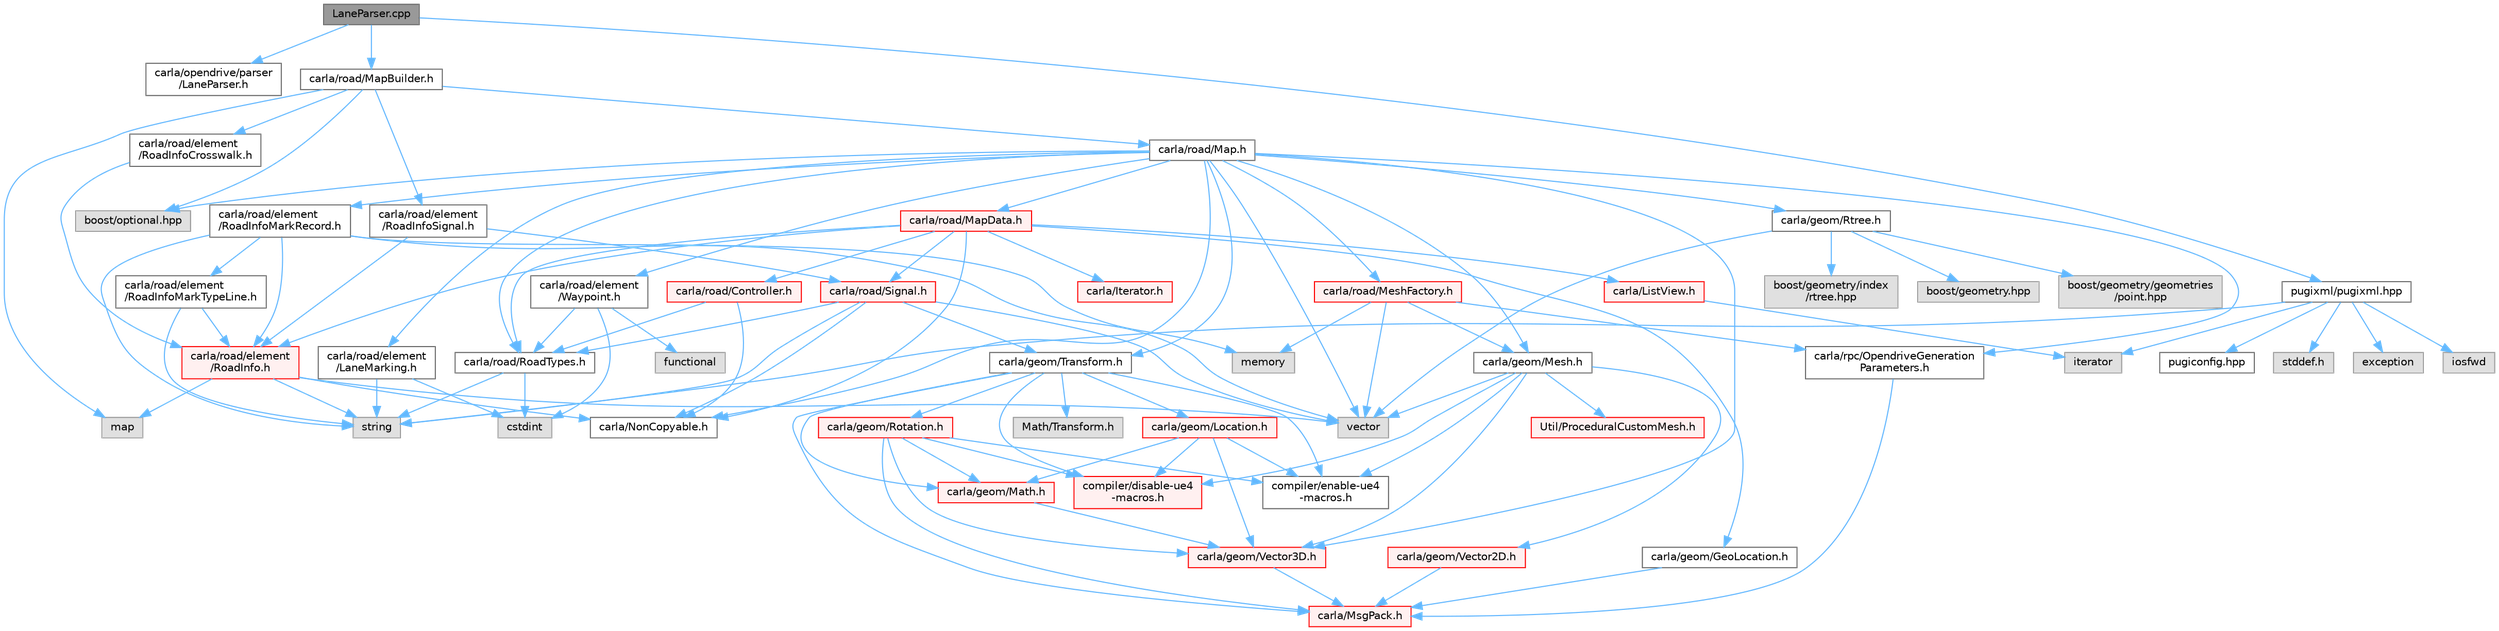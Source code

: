 digraph "LaneParser.cpp"
{
 // INTERACTIVE_SVG=YES
 // LATEX_PDF_SIZE
  bgcolor="transparent";
  edge [fontname=Helvetica,fontsize=10,labelfontname=Helvetica,labelfontsize=10];
  node [fontname=Helvetica,fontsize=10,shape=box,height=0.2,width=0.4];
  Node1 [id="Node000001",label="LaneParser.cpp",height=0.2,width=0.4,color="gray40", fillcolor="grey60", style="filled", fontcolor="black",tooltip=" "];
  Node1 -> Node2 [id="edge1_Node000001_Node000002",color="steelblue1",style="solid",tooltip=" "];
  Node2 [id="Node000002",label="carla/opendrive/parser\l/LaneParser.h",height=0.2,width=0.4,color="grey40", fillcolor="white", style="filled",URL="$d1/d8d/LaneParser_8h.html",tooltip=" "];
  Node1 -> Node3 [id="edge2_Node000001_Node000003",color="steelblue1",style="solid",tooltip=" "];
  Node3 [id="Node000003",label="carla/road/MapBuilder.h",height=0.2,width=0.4,color="grey40", fillcolor="white", style="filled",URL="$de/d3b/MapBuilder_8h.html",tooltip=" "];
  Node3 -> Node4 [id="edge3_Node000003_Node000004",color="steelblue1",style="solid",tooltip=" "];
  Node4 [id="Node000004",label="carla/road/Map.h",height=0.2,width=0.4,color="grey40", fillcolor="white", style="filled",URL="$df/d64/road_2Map_8h.html",tooltip=" "];
  Node4 -> Node5 [id="edge4_Node000004_Node000005",color="steelblue1",style="solid",tooltip=" "];
  Node5 [id="Node000005",label="carla/geom/Mesh.h",height=0.2,width=0.4,color="grey40", fillcolor="white", style="filled",URL="$d9/d31/Mesh_8h.html",tooltip=" "];
  Node5 -> Node6 [id="edge5_Node000005_Node000006",color="steelblue1",style="solid",tooltip=" "];
  Node6 [id="Node000006",label="vector",height=0.2,width=0.4,color="grey60", fillcolor="#E0E0E0", style="filled",tooltip=" "];
  Node5 -> Node7 [id="edge6_Node000005_Node000007",color="steelblue1",style="solid",tooltip=" "];
  Node7 [id="Node000007",label="carla/geom/Vector3D.h",height=0.2,width=0.4,color="red", fillcolor="#FFF0F0", style="filled",URL="$de/d70/geom_2Vector3D_8h.html",tooltip=" "];
  Node7 -> Node8 [id="edge7_Node000007_Node000008",color="steelblue1",style="solid",tooltip=" "];
  Node8 [id="Node000008",label="carla/MsgPack.h",height=0.2,width=0.4,color="red", fillcolor="#FFF0F0", style="filled",URL="$d9/d6f/MsgPack_8h.html",tooltip=" "];
  Node5 -> Node24 [id="edge8_Node000005_Node000024",color="steelblue1",style="solid",tooltip=" "];
  Node24 [id="Node000024",label="carla/geom/Vector2D.h",height=0.2,width=0.4,color="red", fillcolor="#FFF0F0", style="filled",URL="$d7/d26/geom_2Vector2D_8h.html",tooltip=" "];
  Node24 -> Node8 [id="edge9_Node000024_Node000008",color="steelblue1",style="solid",tooltip=" "];
  Node5 -> Node25 [id="edge10_Node000005_Node000025",color="steelblue1",style="solid",tooltip=" "];
  Node25 [id="Node000025",label="compiler/enable-ue4\l-macros.h",height=0.2,width=0.4,color="grey40", fillcolor="white", style="filled",URL="$d9/da2/enable-ue4-macros_8h.html",tooltip=" "];
  Node5 -> Node26 [id="edge11_Node000005_Node000026",color="steelblue1",style="solid",tooltip=" "];
  Node26 [id="Node000026",label="Util/ProceduralCustomMesh.h",height=0.2,width=0.4,color="red", fillcolor="#FFF0F0", style="filled",URL="$d5/d30/ProceduralCustomMesh_8h.html",tooltip=" "];
  Node5 -> Node28 [id="edge12_Node000005_Node000028",color="steelblue1",style="solid",tooltip=" "];
  Node28 [id="Node000028",label="compiler/disable-ue4\l-macros.h",height=0.2,width=0.4,color="red", fillcolor="#FFF0F0", style="filled",URL="$d2/d02/disable-ue4-macros_8h.html",tooltip=" "];
  Node4 -> Node33 [id="edge13_Node000004_Node000033",color="steelblue1",style="solid",tooltip=" "];
  Node33 [id="Node000033",label="carla/geom/Rtree.h",height=0.2,width=0.4,color="grey40", fillcolor="white", style="filled",URL="$d5/d30/Rtree_8h.html",tooltip=" "];
  Node33 -> Node6 [id="edge14_Node000033_Node000006",color="steelblue1",style="solid",tooltip=" "];
  Node33 -> Node34 [id="edge15_Node000033_Node000034",color="steelblue1",style="solid",tooltip=" "];
  Node34 [id="Node000034",label="boost/geometry.hpp",height=0.2,width=0.4,color="grey60", fillcolor="#E0E0E0", style="filled",tooltip=" "];
  Node33 -> Node35 [id="edge16_Node000033_Node000035",color="steelblue1",style="solid",tooltip=" "];
  Node35 [id="Node000035",label="boost/geometry/geometries\l/point.hpp",height=0.2,width=0.4,color="grey60", fillcolor="#E0E0E0", style="filled",tooltip=" "];
  Node33 -> Node36 [id="edge17_Node000033_Node000036",color="steelblue1",style="solid",tooltip=" "];
  Node36 [id="Node000036",label="boost/geometry/index\l/rtree.hpp",height=0.2,width=0.4,color="grey60", fillcolor="#E0E0E0", style="filled",tooltip=" "];
  Node4 -> Node37 [id="edge18_Node000004_Node000037",color="steelblue1",style="solid",tooltip=" "];
  Node37 [id="Node000037",label="carla/geom/Transform.h",height=0.2,width=0.4,color="grey40", fillcolor="white", style="filled",URL="$de/d17/geom_2Transform_8h.html",tooltip=" "];
  Node37 -> Node8 [id="edge19_Node000037_Node000008",color="steelblue1",style="solid",tooltip=" "];
  Node37 -> Node38 [id="edge20_Node000037_Node000038",color="steelblue1",style="solid",tooltip=" "];
  Node38 [id="Node000038",label="carla/geom/Location.h",height=0.2,width=0.4,color="red", fillcolor="#FFF0F0", style="filled",URL="$d9/d8b/geom_2Location_8h.html",tooltip=" "];
  Node38 -> Node7 [id="edge21_Node000038_Node000007",color="steelblue1",style="solid",tooltip=" "];
  Node38 -> Node40 [id="edge22_Node000038_Node000040",color="steelblue1",style="solid",tooltip=" "];
  Node40 [id="Node000040",label="carla/geom/Math.h",height=0.2,width=0.4,color="red", fillcolor="#FFF0F0", style="filled",URL="$db/d8a/Math_8h.html",tooltip=" "];
  Node40 -> Node7 [id="edge23_Node000040_Node000007",color="steelblue1",style="solid",tooltip=" "];
  Node38 -> Node25 [id="edge24_Node000038_Node000025",color="steelblue1",style="solid",tooltip=" "];
  Node38 -> Node28 [id="edge25_Node000038_Node000028",color="steelblue1",style="solid",tooltip=" "];
  Node37 -> Node40 [id="edge26_Node000037_Node000040",color="steelblue1",style="solid",tooltip=" "];
  Node37 -> Node43 [id="edge27_Node000037_Node000043",color="steelblue1",style="solid",tooltip=" "];
  Node43 [id="Node000043",label="carla/geom/Rotation.h",height=0.2,width=0.4,color="red", fillcolor="#FFF0F0", style="filled",URL="$d0/d8f/Rotation_8h.html",tooltip=" "];
  Node43 -> Node8 [id="edge28_Node000043_Node000008",color="steelblue1",style="solid",tooltip=" "];
  Node43 -> Node40 [id="edge29_Node000043_Node000040",color="steelblue1",style="solid",tooltip=" "];
  Node43 -> Node7 [id="edge30_Node000043_Node000007",color="steelblue1",style="solid",tooltip=" "];
  Node43 -> Node25 [id="edge31_Node000043_Node000025",color="steelblue1",style="solid",tooltip=" "];
  Node43 -> Node28 [id="edge32_Node000043_Node000028",color="steelblue1",style="solid",tooltip=" "];
  Node37 -> Node25 [id="edge33_Node000037_Node000025",color="steelblue1",style="solid",tooltip=" "];
  Node37 -> Node45 [id="edge34_Node000037_Node000045",color="steelblue1",style="solid",tooltip=" "];
  Node45 [id="Node000045",label="Math/Transform.h",height=0.2,width=0.4,color="grey60", fillcolor="#E0E0E0", style="filled",tooltip=" "];
  Node37 -> Node28 [id="edge35_Node000037_Node000028",color="steelblue1",style="solid",tooltip=" "];
  Node4 -> Node46 [id="edge36_Node000004_Node000046",color="steelblue1",style="solid",tooltip=" "];
  Node46 [id="Node000046",label="carla/NonCopyable.h",height=0.2,width=0.4,color="grey40", fillcolor="white", style="filled",URL="$d4/dd8/LibCarla_2source_2carla_2NonCopyable_8h.html",tooltip=" "];
  Node4 -> Node47 [id="edge37_Node000004_Node000047",color="steelblue1",style="solid",tooltip=" "];
  Node47 [id="Node000047",label="carla/road/element\l/LaneMarking.h",height=0.2,width=0.4,color="grey40", fillcolor="white", style="filled",URL="$d5/d4c/LaneMarking_8h.html",tooltip=" "];
  Node47 -> Node18 [id="edge38_Node000047_Node000018",color="steelblue1",style="solid",tooltip=" "];
  Node18 [id="Node000018",label="cstdint",height=0.2,width=0.4,color="grey60", fillcolor="#E0E0E0", style="filled",tooltip=" "];
  Node47 -> Node48 [id="edge39_Node000047_Node000048",color="steelblue1",style="solid",tooltip=" "];
  Node48 [id="Node000048",label="string",height=0.2,width=0.4,color="grey60", fillcolor="#E0E0E0", style="filled",tooltip=" "];
  Node4 -> Node49 [id="edge40_Node000004_Node000049",color="steelblue1",style="solid",tooltip=" "];
  Node49 [id="Node000049",label="carla/road/element\l/RoadInfoMarkRecord.h",height=0.2,width=0.4,color="grey40", fillcolor="white", style="filled",URL="$dd/d32/RoadInfoMarkRecord_8h.html",tooltip=" "];
  Node49 -> Node50 [id="edge41_Node000049_Node000050",color="steelblue1",style="solid",tooltip=" "];
  Node50 [id="Node000050",label="carla/road/element\l/RoadInfo.h",height=0.2,width=0.4,color="red", fillcolor="#FFF0F0", style="filled",URL="$de/d3a/RoadInfo_8h.html",tooltip=" "];
  Node50 -> Node46 [id="edge42_Node000050_Node000046",color="steelblue1",style="solid",tooltip=" "];
  Node50 -> Node52 [id="edge43_Node000050_Node000052",color="steelblue1",style="solid",tooltip=" "];
  Node52 [id="Node000052",label="map",height=0.2,width=0.4,color="grey60", fillcolor="#E0E0E0", style="filled",tooltip=" "];
  Node50 -> Node48 [id="edge44_Node000050_Node000048",color="steelblue1",style="solid",tooltip=" "];
  Node50 -> Node6 [id="edge45_Node000050_Node000006",color="steelblue1",style="solid",tooltip=" "];
  Node49 -> Node53 [id="edge46_Node000049_Node000053",color="steelblue1",style="solid",tooltip=" "];
  Node53 [id="Node000053",label="carla/road/element\l/RoadInfoMarkTypeLine.h",height=0.2,width=0.4,color="grey40", fillcolor="white", style="filled",URL="$da/d4f/RoadInfoMarkTypeLine_8h.html",tooltip=" "];
  Node53 -> Node50 [id="edge47_Node000053_Node000050",color="steelblue1",style="solid",tooltip=" "];
  Node53 -> Node48 [id="edge48_Node000053_Node000048",color="steelblue1",style="solid",tooltip=" "];
  Node49 -> Node48 [id="edge49_Node000049_Node000048",color="steelblue1",style="solid",tooltip=" "];
  Node49 -> Node6 [id="edge50_Node000049_Node000006",color="steelblue1",style="solid",tooltip=" "];
  Node49 -> Node20 [id="edge51_Node000049_Node000020",color="steelblue1",style="solid",tooltip=" "];
  Node20 [id="Node000020",label="memory",height=0.2,width=0.4,color="grey60", fillcolor="#E0E0E0", style="filled",tooltip=" "];
  Node4 -> Node54 [id="edge52_Node000004_Node000054",color="steelblue1",style="solid",tooltip=" "];
  Node54 [id="Node000054",label="carla/road/element\l/Waypoint.h",height=0.2,width=0.4,color="grey40", fillcolor="white", style="filled",URL="$d3/dbb/road_2element_2Waypoint_8h.html",tooltip=" "];
  Node54 -> Node55 [id="edge53_Node000054_Node000055",color="steelblue1",style="solid",tooltip=" "];
  Node55 [id="Node000055",label="carla/road/RoadTypes.h",height=0.2,width=0.4,color="grey40", fillcolor="white", style="filled",URL="$d6/dbb/RoadTypes_8h.html",tooltip=" "];
  Node55 -> Node18 [id="edge54_Node000055_Node000018",color="steelblue1",style="solid",tooltip=" "];
  Node55 -> Node48 [id="edge55_Node000055_Node000048",color="steelblue1",style="solid",tooltip=" "];
  Node54 -> Node18 [id="edge56_Node000054_Node000018",color="steelblue1",style="solid",tooltip=" "];
  Node54 -> Node56 [id="edge57_Node000054_Node000056",color="steelblue1",style="solid",tooltip=" "];
  Node56 [id="Node000056",label="functional",height=0.2,width=0.4,color="grey60", fillcolor="#E0E0E0", style="filled",tooltip=" "];
  Node4 -> Node57 [id="edge58_Node000004_Node000057",color="steelblue1",style="solid",tooltip=" "];
  Node57 [id="Node000057",label="carla/road/MapData.h",height=0.2,width=0.4,color="red", fillcolor="#FFF0F0", style="filled",URL="$d5/db7/MapData_8h.html",tooltip=" "];
  Node57 -> Node58 [id="edge59_Node000057_Node000058",color="steelblue1",style="solid",tooltip=" "];
  Node58 [id="Node000058",label="carla/geom/GeoLocation.h",height=0.2,width=0.4,color="grey40", fillcolor="white", style="filled",URL="$d7/d86/GeoLocation_8h.html",tooltip=" "];
  Node58 -> Node8 [id="edge60_Node000058_Node000008",color="steelblue1",style="solid",tooltip=" "];
  Node57 -> Node59 [id="edge61_Node000057_Node000059",color="steelblue1",style="solid",tooltip=" "];
  Node59 [id="Node000059",label="carla/Iterator.h",height=0.2,width=0.4,color="red", fillcolor="#FFF0F0", style="filled",URL="$d7/ddd/Iterator_8h.html",tooltip=" "];
  Node57 -> Node61 [id="edge62_Node000057_Node000061",color="steelblue1",style="solid",tooltip=" "];
  Node61 [id="Node000061",label="carla/ListView.h",height=0.2,width=0.4,color="red", fillcolor="#FFF0F0", style="filled",URL="$d4/d50/LibCarla_2source_2carla_2ListView_8h.html",tooltip=" "];
  Node61 -> Node62 [id="edge63_Node000061_Node000062",color="steelblue1",style="solid",tooltip=" "];
  Node62 [id="Node000062",label="iterator",height=0.2,width=0.4,color="grey60", fillcolor="#E0E0E0", style="filled",tooltip=" "];
  Node57 -> Node46 [id="edge64_Node000057_Node000046",color="steelblue1",style="solid",tooltip=" "];
  Node57 -> Node63 [id="edge65_Node000057_Node000063",color="steelblue1",style="solid",tooltip=" "];
  Node63 [id="Node000063",label="carla/road/Controller.h",height=0.2,width=0.4,color="red", fillcolor="#FFF0F0", style="filled",URL="$de/d4a/Controller_8h.html",tooltip=" "];
  Node63 -> Node46 [id="edge66_Node000063_Node000046",color="steelblue1",style="solid",tooltip=" "];
  Node63 -> Node55 [id="edge67_Node000063_Node000055",color="steelblue1",style="solid",tooltip=" "];
  Node57 -> Node50 [id="edge68_Node000057_Node000050",color="steelblue1",style="solid",tooltip=" "];
  Node57 -> Node55 [id="edge69_Node000057_Node000055",color="steelblue1",style="solid",tooltip=" "];
  Node57 -> Node82 [id="edge70_Node000057_Node000082",color="steelblue1",style="solid",tooltip=" "];
  Node82 [id="Node000082",label="carla/road/Signal.h",height=0.2,width=0.4,color="red", fillcolor="#FFF0F0", style="filled",URL="$d0/def/Signal_8h.html",tooltip=" "];
  Node82 -> Node46 [id="edge71_Node000082_Node000046",color="steelblue1",style="solid",tooltip=" "];
  Node82 -> Node55 [id="edge72_Node000082_Node000055",color="steelblue1",style="solid",tooltip=" "];
  Node82 -> Node37 [id="edge73_Node000082_Node000037",color="steelblue1",style="solid",tooltip=" "];
  Node82 -> Node48 [id="edge74_Node000082_Node000048",color="steelblue1",style="solid",tooltip=" "];
  Node82 -> Node6 [id="edge75_Node000082_Node000006",color="steelblue1",style="solid",tooltip=" "];
  Node4 -> Node55 [id="edge76_Node000004_Node000055",color="steelblue1",style="solid",tooltip=" "];
  Node4 -> Node89 [id="edge77_Node000004_Node000089",color="steelblue1",style="solid",tooltip=" "];
  Node89 [id="Node000089",label="carla/road/MeshFactory.h",height=0.2,width=0.4,color="red", fillcolor="#FFF0F0", style="filled",URL="$d9/d87/MeshFactory_8h.html",tooltip=" "];
  Node89 -> Node20 [id="edge78_Node000089_Node000020",color="steelblue1",style="solid",tooltip=" "];
  Node89 -> Node6 [id="edge79_Node000089_Node000006",color="steelblue1",style="solid",tooltip=" "];
  Node89 -> Node5 [id="edge80_Node000089_Node000005",color="steelblue1",style="solid",tooltip=" "];
  Node89 -> Node90 [id="edge81_Node000089_Node000090",color="steelblue1",style="solid",tooltip=" "];
  Node90 [id="Node000090",label="carla/rpc/OpendriveGeneration\lParameters.h",height=0.2,width=0.4,color="grey40", fillcolor="white", style="filled",URL="$d9/d3b/OpendriveGenerationParameters_8h.html",tooltip=" "];
  Node90 -> Node8 [id="edge82_Node000090_Node000008",color="steelblue1",style="solid",tooltip=" "];
  Node4 -> Node7 [id="edge83_Node000004_Node000007",color="steelblue1",style="solid",tooltip=" "];
  Node4 -> Node90 [id="edge84_Node000004_Node000090",color="steelblue1",style="solid",tooltip=" "];
  Node4 -> Node91 [id="edge85_Node000004_Node000091",color="steelblue1",style="solid",tooltip=" "];
  Node91 [id="Node000091",label="boost/optional.hpp",height=0.2,width=0.4,color="grey60", fillcolor="#E0E0E0", style="filled",tooltip=" "];
  Node4 -> Node6 [id="edge86_Node000004_Node000006",color="steelblue1",style="solid",tooltip=" "];
  Node3 -> Node92 [id="edge87_Node000003_Node000092",color="steelblue1",style="solid",tooltip=" "];
  Node92 [id="Node000092",label="carla/road/element\l/RoadInfoCrosswalk.h",height=0.2,width=0.4,color="grey40", fillcolor="white", style="filled",URL="$da/dd7/RoadInfoCrosswalk_8h.html",tooltip=" "];
  Node92 -> Node50 [id="edge88_Node000092_Node000050",color="steelblue1",style="solid",tooltip=" "];
  Node3 -> Node93 [id="edge89_Node000003_Node000093",color="steelblue1",style="solid",tooltip=" "];
  Node93 [id="Node000093",label="carla/road/element\l/RoadInfoSignal.h",height=0.2,width=0.4,color="grey40", fillcolor="white", style="filled",URL="$d1/d1d/RoadInfoSignal_8h.html",tooltip=" "];
  Node93 -> Node82 [id="edge90_Node000093_Node000082",color="steelblue1",style="solid",tooltip=" "];
  Node93 -> Node50 [id="edge91_Node000093_Node000050",color="steelblue1",style="solid",tooltip=" "];
  Node3 -> Node91 [id="edge92_Node000003_Node000091",color="steelblue1",style="solid",tooltip=" "];
  Node3 -> Node52 [id="edge93_Node000003_Node000052",color="steelblue1",style="solid",tooltip=" "];
  Node1 -> Node94 [id="edge94_Node000001_Node000094",color="steelblue1",style="solid",tooltip=" "];
  Node94 [id="Node000094",label="pugixml/pugixml.hpp",height=0.2,width=0.4,color="grey40", fillcolor="white", style="filled",URL="$df/d63/pugixml_8hpp.html",tooltip=" "];
  Node94 -> Node95 [id="edge95_Node000094_Node000095",color="steelblue1",style="solid",tooltip=" "];
  Node95 [id="Node000095",label="pugiconfig.hpp",height=0.2,width=0.4,color="grey40", fillcolor="white", style="filled",URL="$df/d4b/pugiconfig_8hpp.html",tooltip=" "];
  Node94 -> Node96 [id="edge96_Node000094_Node000096",color="steelblue1",style="solid",tooltip=" "];
  Node96 [id="Node000096",label="stddef.h",height=0.2,width=0.4,color="grey60", fillcolor="#E0E0E0", style="filled",tooltip=" "];
  Node94 -> Node97 [id="edge97_Node000094_Node000097",color="steelblue1",style="solid",tooltip=" "];
  Node97 [id="Node000097",label="exception",height=0.2,width=0.4,color="grey60", fillcolor="#E0E0E0", style="filled",tooltip=" "];
  Node94 -> Node62 [id="edge98_Node000094_Node000062",color="steelblue1",style="solid",tooltip=" "];
  Node94 -> Node98 [id="edge99_Node000094_Node000098",color="steelblue1",style="solid",tooltip=" "];
  Node98 [id="Node000098",label="iosfwd",height=0.2,width=0.4,color="grey60", fillcolor="#E0E0E0", style="filled",tooltip=" "];
  Node94 -> Node48 [id="edge100_Node000094_Node000048",color="steelblue1",style="solid",tooltip=" "];
}
